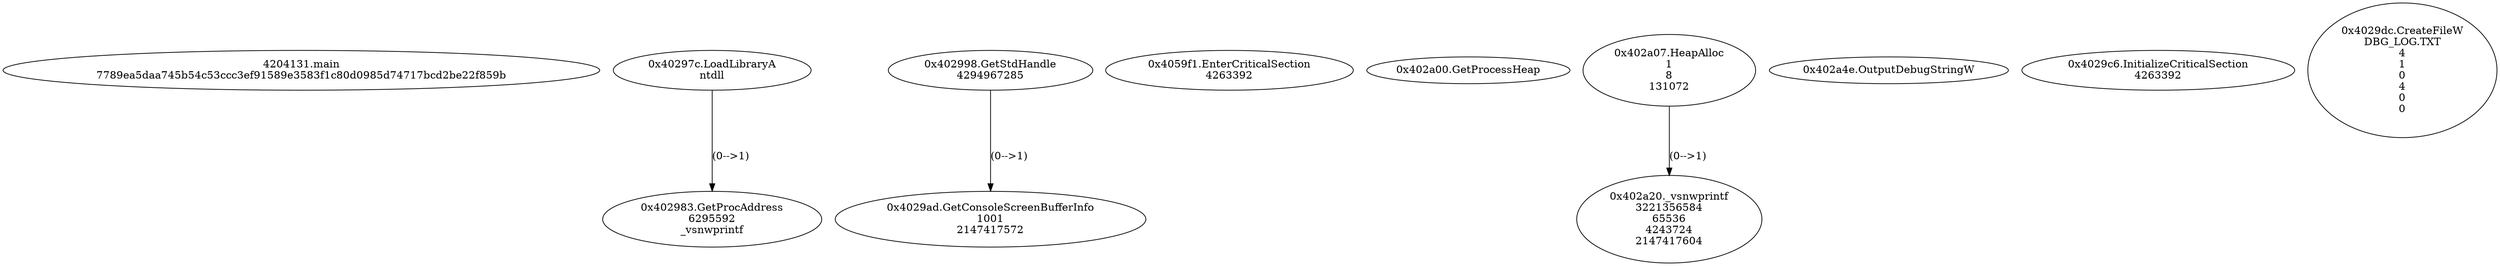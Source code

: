 // Global SCDG with merge call
digraph {
	0 [label="4204131.main
7789ea5daa745b54c53ccc3ef91589e3583f1c80d0985d74717bcd2be22f859b"]
	1 [label="0x40297c.LoadLibraryA
ntdll"]
	2 [label="0x402983.GetProcAddress
6295592
_vsnwprintf"]
	1 -> 2 [label="(0-->1)"]
	3 [label="0x402998.GetStdHandle
4294967285"]
	4 [label="0x4029ad.GetConsoleScreenBufferInfo
1001
2147417572"]
	3 -> 4 [label="(0-->1)"]
	5 [label="0x4059f1.EnterCriticalSection
4263392"]
	6 [label="0x402a00.GetProcessHeap
"]
	7 [label="0x402a07.HeapAlloc
1
8
131072"]
	8 [label="0x402a20._vsnwprintf
3221356584
65536
4243724
2147417604"]
	7 -> 8 [label="(0-->1)"]
	9 [label="0x402a4e.OutputDebugStringW
"]
	10 [label="0x4029c6.InitializeCriticalSection
4263392"]
	11 [label="0x4029dc.CreateFileW
DBG_LOG.TXT
4
1
0
4
0
0"]
}
